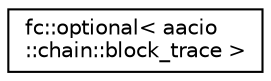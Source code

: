 digraph "Graphical Class Hierarchy"
{
  edge [fontname="Helvetica",fontsize="10",labelfontname="Helvetica",labelfontsize="10"];
  node [fontname="Helvetica",fontsize="10",shape=record];
  rankdir="LR";
  Node0 [label="fc::optional\< aacio\l::chain::block_trace \>",height=0.2,width=0.4,color="black", fillcolor="white", style="filled",URL="$classfc_1_1optional.html"];
}
